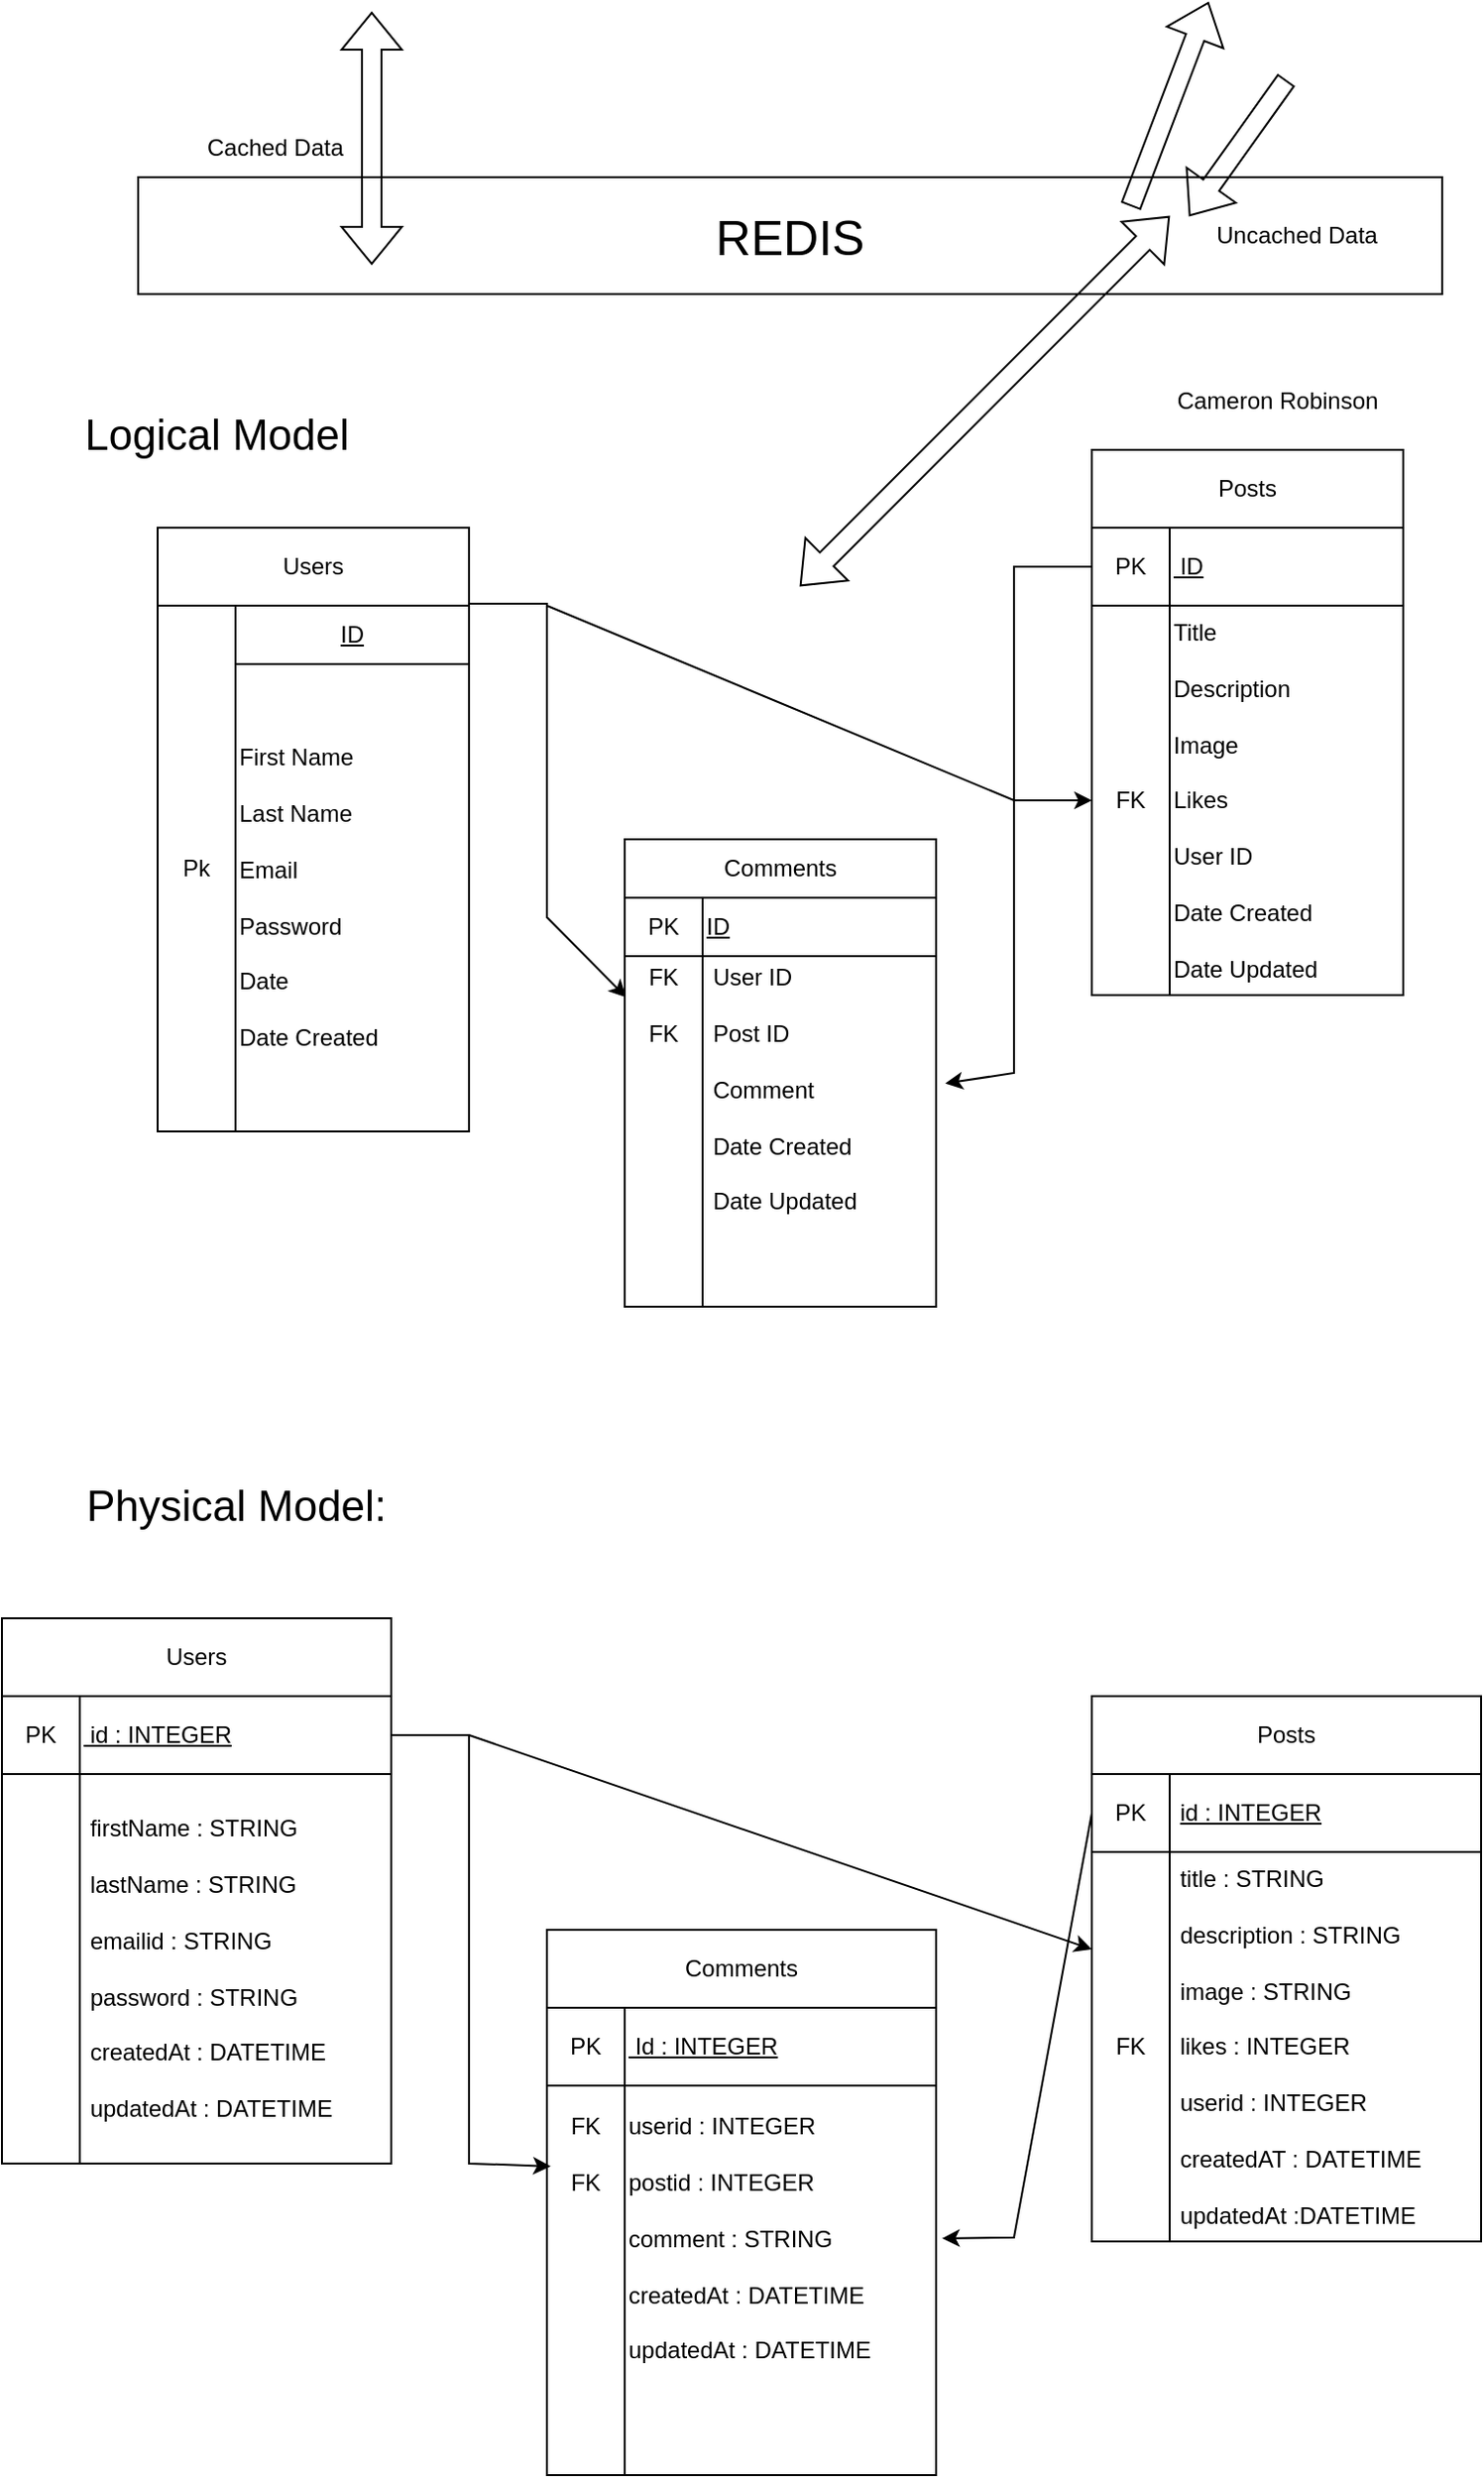 <mxfile version="26.0.16">
  <diagram name="Page-1" id="zMhB1xnqSwecc7Gtcng8">
    <mxGraphModel grid="1" page="1" gridSize="10" guides="1" tooltips="1" connect="1" arrows="1" fold="1" pageScale="1" pageWidth="850" pageHeight="1100" math="0" shadow="0">
      <root>
        <mxCell id="0" />
        <mxCell id="1" parent="0" />
        <mxCell id="NvjG8I_MkDB3gcZ2NMl_-5" value="Users" style="rounded=0;whiteSpace=wrap;html=1;" vertex="1" parent="1">
          <mxGeometry x="160" y="80" width="160" height="40" as="geometry" />
        </mxCell>
        <mxCell id="NvjG8I_MkDB3gcZ2NMl_-7" value="Pk" style="rounded=0;whiteSpace=wrap;html=1;" vertex="1" parent="1">
          <mxGeometry x="160" y="120" width="40" height="270" as="geometry" />
        </mxCell>
        <mxCell id="NvjG8I_MkDB3gcZ2NMl_-8" value="&lt;u&gt;ID&lt;/u&gt;" style="rounded=0;whiteSpace=wrap;html=1;" vertex="1" parent="1">
          <mxGeometry x="200" y="120" width="120" height="30" as="geometry" />
        </mxCell>
        <mxCell id="NvjG8I_MkDB3gcZ2NMl_-9" value="First Name&lt;div&gt;&lt;br&gt;&lt;/div&gt;&lt;div&gt;Last Name&lt;/div&gt;&lt;div&gt;&lt;br&gt;&lt;/div&gt;&lt;div&gt;Email&lt;/div&gt;&lt;div&gt;&lt;br&gt;&lt;/div&gt;&lt;div&gt;Password&lt;/div&gt;&lt;div&gt;&lt;br&gt;&lt;/div&gt;&lt;div&gt;Date&lt;/div&gt;&lt;div&gt;&lt;br&gt;&lt;/div&gt;&lt;div&gt;Date Created&lt;/div&gt;" style="rounded=0;whiteSpace=wrap;html=1;align=left;" vertex="1" parent="1">
          <mxGeometry x="200" y="150" width="120" height="240" as="geometry" />
        </mxCell>
        <mxCell id="NvjG8I_MkDB3gcZ2NMl_-10" value="" style="endArrow=classic;html=1;rounded=0;entryX=0.022;entryY=0.118;entryDx=0;entryDy=0;entryPerimeter=0;" edge="1" parent="1" target="NvjG8I_MkDB3gcZ2NMl_-14">
          <mxGeometry width="50" height="50" relative="1" as="geometry">
            <mxPoint x="320" y="119" as="sourcePoint" />
            <mxPoint x="400" y="240" as="targetPoint" />
            <Array as="points">
              <mxPoint x="360" y="119" />
              <mxPoint x="360" y="280" />
            </Array>
          </mxGeometry>
        </mxCell>
        <mxCell id="NvjG8I_MkDB3gcZ2NMl_-11" value="Comments" style="rounded=0;whiteSpace=wrap;html=1;" vertex="1" parent="1">
          <mxGeometry x="400" y="240" width="160" height="30" as="geometry" />
        </mxCell>
        <mxCell id="NvjG8I_MkDB3gcZ2NMl_-12" value="PK" style="rounded=0;whiteSpace=wrap;html=1;" vertex="1" parent="1">
          <mxGeometry x="400" y="270" width="40" height="30" as="geometry" />
        </mxCell>
        <mxCell id="NvjG8I_MkDB3gcZ2NMl_-13" value="&lt;u&gt;ID&lt;/u&gt;" style="rounded=0;whiteSpace=wrap;html=1;align=left;" vertex="1" parent="1">
          <mxGeometry x="440" y="270" width="120" height="30" as="geometry" />
        </mxCell>
        <mxCell id="NvjG8I_MkDB3gcZ2NMl_-14" value="FK&lt;div&gt;&lt;br&gt;&lt;/div&gt;&lt;div&gt;FK&lt;/div&gt;&lt;div&gt;&lt;br&gt;&lt;/div&gt;&lt;div&gt;&lt;br&gt;&lt;/div&gt;&lt;div&gt;&lt;br&gt;&lt;/div&gt;&lt;div&gt;&lt;br&gt;&lt;/div&gt;&lt;div&gt;&lt;br&gt;&lt;/div&gt;&lt;div&gt;&lt;br&gt;&lt;/div&gt;&lt;div&gt;&lt;br&gt;&lt;/div&gt;&lt;div&gt;&lt;br&gt;&lt;/div&gt;&lt;div&gt;&lt;br&gt;&lt;/div&gt;" style="rounded=0;whiteSpace=wrap;html=1;" vertex="1" parent="1">
          <mxGeometry x="400" y="300" width="40" height="180" as="geometry" />
        </mxCell>
        <mxCell id="NvjG8I_MkDB3gcZ2NMl_-17" value="&amp;nbsp;User ID&lt;div&gt;&lt;br&gt;&lt;/div&gt;&lt;div&gt;&amp;nbsp;Post ID&lt;/div&gt;&lt;div&gt;&lt;br&gt;&lt;/div&gt;&lt;div&gt;&amp;nbsp;Comment&lt;/div&gt;&lt;div&gt;&lt;br&gt;&lt;/div&gt;&lt;div&gt;&amp;nbsp;Date Created&lt;/div&gt;&lt;div&gt;&lt;br&gt;&lt;/div&gt;&lt;div&gt;&amp;nbsp;Date Updated&lt;/div&gt;&lt;div&gt;&lt;br&gt;&lt;/div&gt;&lt;div&gt;&lt;br&gt;&lt;/div&gt;&lt;div&gt;&lt;br&gt;&lt;/div&gt;" style="rounded=0;whiteSpace=wrap;html=1;align=left;" vertex="1" parent="1">
          <mxGeometry x="440" y="300" width="120" height="180" as="geometry" />
        </mxCell>
        <mxCell id="NvjG8I_MkDB3gcZ2NMl_-19" value="Posts" style="rounded=0;whiteSpace=wrap;html=1;" vertex="1" parent="1">
          <mxGeometry x="640" y="40" width="160" height="40" as="geometry" />
        </mxCell>
        <mxCell id="NvjG8I_MkDB3gcZ2NMl_-20" value="PK" style="rounded=0;whiteSpace=wrap;html=1;" vertex="1" parent="1">
          <mxGeometry x="640" y="80" width="40" height="40" as="geometry" />
        </mxCell>
        <mxCell id="NvjG8I_MkDB3gcZ2NMl_-21" value="&lt;u&gt;&amp;nbsp;ID&lt;/u&gt;" style="rounded=0;whiteSpace=wrap;html=1;align=left;" vertex="1" parent="1">
          <mxGeometry x="680" y="80" width="120" height="40" as="geometry" />
        </mxCell>
        <mxCell id="NvjG8I_MkDB3gcZ2NMl_-22" value="FK" style="rounded=0;whiteSpace=wrap;html=1;" vertex="1" parent="1">
          <mxGeometry x="640" y="120" width="40" height="200" as="geometry" />
        </mxCell>
        <mxCell id="NvjG8I_MkDB3gcZ2NMl_-23" value="Title&lt;div&gt;&lt;br&gt;&lt;/div&gt;&lt;div&gt;Description&lt;/div&gt;&lt;div&gt;&lt;br&gt;&lt;/div&gt;&lt;div&gt;Image&lt;/div&gt;&lt;div&gt;&lt;br&gt;&lt;/div&gt;&lt;div&gt;Likes&lt;/div&gt;&lt;div&gt;&lt;br&gt;&lt;/div&gt;&lt;div&gt;User ID&lt;/div&gt;&lt;div&gt;&lt;br&gt;&lt;/div&gt;&lt;div&gt;Date Created&lt;/div&gt;&lt;div&gt;&lt;br&gt;&lt;/div&gt;&lt;div&gt;Date Updated&lt;/div&gt;" style="rounded=0;whiteSpace=wrap;html=1;align=left;" vertex="1" parent="1">
          <mxGeometry x="680" y="120" width="120" height="200" as="geometry" />
        </mxCell>
        <mxCell id="NvjG8I_MkDB3gcZ2NMl_-24" value="" style="endArrow=classic;html=1;rounded=0;entryX=0;entryY=0.5;entryDx=0;entryDy=0;" edge="1" parent="1" target="NvjG8I_MkDB3gcZ2NMl_-22">
          <mxGeometry width="50" height="50" relative="1" as="geometry">
            <mxPoint x="360" y="120" as="sourcePoint" />
            <mxPoint x="600" y="200" as="targetPoint" />
            <Array as="points">
              <mxPoint x="600" y="220" />
            </Array>
          </mxGeometry>
        </mxCell>
        <mxCell id="NvjG8I_MkDB3gcZ2NMl_-26" value="" style="endArrow=classic;html=1;rounded=0;exitX=0;exitY=0.5;exitDx=0;exitDy=0;entryX=1.039;entryY=0.363;entryDx=0;entryDy=0;entryPerimeter=0;" edge="1" parent="1" source="NvjG8I_MkDB3gcZ2NMl_-20" target="NvjG8I_MkDB3gcZ2NMl_-17">
          <mxGeometry width="50" height="50" relative="1" as="geometry">
            <mxPoint x="560" y="120" as="sourcePoint" />
            <mxPoint x="590" y="260" as="targetPoint" />
            <Array as="points">
              <mxPoint x="600" y="100" />
              <mxPoint x="600" y="360" />
            </Array>
          </mxGeometry>
        </mxCell>
        <mxCell id="NvjG8I_MkDB3gcZ2NMl_-27" value="Users" style="rounded=0;whiteSpace=wrap;html=1;" vertex="1" parent="1">
          <mxGeometry x="80" y="640" width="200" height="40" as="geometry" />
        </mxCell>
        <mxCell id="NvjG8I_MkDB3gcZ2NMl_-28" value="PK" style="rounded=0;whiteSpace=wrap;html=1;" vertex="1" parent="1">
          <mxGeometry x="80" y="680" width="40" height="40" as="geometry" />
        </mxCell>
        <mxCell id="NvjG8I_MkDB3gcZ2NMl_-29" value="&lt;u&gt;&amp;nbsp;id : INTEGER&lt;/u&gt;" style="rounded=0;whiteSpace=wrap;html=1;align=left;" vertex="1" parent="1">
          <mxGeometry x="120" y="680" width="160" height="40" as="geometry" />
        </mxCell>
        <mxCell id="NvjG8I_MkDB3gcZ2NMl_-30" value="" style="rounded=0;whiteSpace=wrap;html=1;" vertex="1" parent="1">
          <mxGeometry x="80" y="720" width="40" height="200" as="geometry" />
        </mxCell>
        <mxCell id="NvjG8I_MkDB3gcZ2NMl_-31" value="&amp;nbsp;firstName : STRING&lt;div&gt;&lt;br&gt;&lt;/div&gt;&lt;div&gt;&amp;nbsp;lastName : STRING&lt;/div&gt;&lt;div&gt;&lt;br&gt;&lt;/div&gt;&lt;div&gt;&amp;nbsp;emailid : STRING&lt;/div&gt;&lt;div&gt;&lt;br&gt;&lt;/div&gt;&lt;div&gt;&amp;nbsp;password : STRING&lt;/div&gt;&lt;div&gt;&lt;br&gt;&lt;/div&gt;&lt;div&gt;&amp;nbsp;createdAt : DATETIME&lt;/div&gt;&lt;div&gt;&lt;br&gt;&lt;/div&gt;&lt;div&gt;&amp;nbsp;updatedAt : DATETIME&lt;/div&gt;" style="rounded=0;whiteSpace=wrap;html=1;align=left;" vertex="1" parent="1">
          <mxGeometry x="120" y="720" width="160" height="200" as="geometry" />
        </mxCell>
        <mxCell id="NvjG8I_MkDB3gcZ2NMl_-32" value="Comments" style="rounded=0;whiteSpace=wrap;html=1;" vertex="1" parent="1">
          <mxGeometry x="360" y="800" width="200" height="40" as="geometry" />
        </mxCell>
        <mxCell id="NvjG8I_MkDB3gcZ2NMl_-33" value="PK" style="rounded=0;whiteSpace=wrap;html=1;" vertex="1" parent="1">
          <mxGeometry x="360" y="840" width="40" height="40" as="geometry" />
        </mxCell>
        <mxCell id="NvjG8I_MkDB3gcZ2NMl_-34" value="&lt;u&gt;&amp;nbsp;Id : INTEGER&lt;/u&gt;" style="rounded=0;whiteSpace=wrap;html=1;align=left;" vertex="1" parent="1">
          <mxGeometry x="400" y="840" width="160" height="40" as="geometry" />
        </mxCell>
        <mxCell id="NvjG8I_MkDB3gcZ2NMl_-35" value="FK&lt;div&gt;&lt;br&gt;&lt;/div&gt;&lt;div&gt;FK&lt;/div&gt;&lt;div&gt;&lt;br&gt;&lt;/div&gt;&lt;div&gt;&lt;br&gt;&lt;/div&gt;&lt;div&gt;&lt;br&gt;&lt;/div&gt;&lt;div&gt;&lt;br&gt;&lt;/div&gt;&lt;div&gt;&lt;br&gt;&lt;/div&gt;&lt;div&gt;&lt;br&gt;&lt;/div&gt;&lt;div&gt;&lt;br&gt;&lt;/div&gt;&lt;div&gt;&lt;br&gt;&lt;/div&gt;&lt;div&gt;&lt;br&gt;&lt;/div&gt;" style="rounded=0;whiteSpace=wrap;html=1;" vertex="1" parent="1">
          <mxGeometry x="360" y="880" width="40" height="200" as="geometry" />
        </mxCell>
        <mxCell id="NvjG8I_MkDB3gcZ2NMl_-36" value="userid : INTEGER&lt;div&gt;&lt;br&gt;&lt;/div&gt;&lt;div&gt;postid : INTEGER&lt;/div&gt;&lt;div&gt;&lt;br&gt;&lt;/div&gt;&lt;div&gt;comment : STRING&lt;/div&gt;&lt;div&gt;&lt;br&gt;&lt;/div&gt;&lt;div&gt;createdAt : DATETIME&lt;/div&gt;&lt;div&gt;&lt;br&gt;&lt;/div&gt;&lt;div&gt;updatedAt : DATETIME&lt;/div&gt;&lt;div&gt;&lt;br&gt;&lt;/div&gt;&lt;div&gt;&lt;br&gt;&lt;/div&gt;&lt;div&gt;&lt;br&gt;&lt;/div&gt;" style="rounded=0;whiteSpace=wrap;html=1;align=left;" vertex="1" parent="1">
          <mxGeometry x="400" y="880" width="160" height="200" as="geometry" />
        </mxCell>
        <mxCell id="NvjG8I_MkDB3gcZ2NMl_-38" value="Posts" style="rounded=0;whiteSpace=wrap;html=1;" vertex="1" parent="1">
          <mxGeometry x="640" y="680" width="200" height="40" as="geometry" />
        </mxCell>
        <mxCell id="NvjG8I_MkDB3gcZ2NMl_-39" value="PK" style="rounded=0;whiteSpace=wrap;html=1;" vertex="1" parent="1">
          <mxGeometry x="640" y="720" width="40" height="40" as="geometry" />
        </mxCell>
        <mxCell id="NvjG8I_MkDB3gcZ2NMl_-40" value="&amp;nbsp;&lt;u&gt;id : INTEGER&lt;/u&gt;" style="rounded=0;whiteSpace=wrap;html=1;align=left;" vertex="1" parent="1">
          <mxGeometry x="680" y="720" width="160" height="40" as="geometry" />
        </mxCell>
        <mxCell id="NvjG8I_MkDB3gcZ2NMl_-41" value="FK" style="rounded=0;whiteSpace=wrap;html=1;" vertex="1" parent="1">
          <mxGeometry x="640" y="760" width="40" height="200" as="geometry" />
        </mxCell>
        <mxCell id="NvjG8I_MkDB3gcZ2NMl_-43" value="&amp;nbsp;title : STRING&lt;div&gt;&lt;br&gt;&lt;/div&gt;&lt;div&gt;&amp;nbsp;description : STRING&lt;/div&gt;&lt;div&gt;&lt;br&gt;&lt;/div&gt;&lt;div&gt;&amp;nbsp;image : STRING&lt;/div&gt;&lt;div&gt;&lt;br&gt;&lt;/div&gt;&lt;div&gt;&amp;nbsp;likes : INTEGER&lt;/div&gt;&lt;div&gt;&amp;nbsp;&lt;/div&gt;&lt;div&gt;&amp;nbsp;userid : INTEGER&lt;/div&gt;&lt;div&gt;&lt;br&gt;&lt;/div&gt;&lt;div&gt;&amp;nbsp;createdAT : DATETIME&lt;/div&gt;&lt;div&gt;&lt;br&gt;&lt;/div&gt;&lt;div&gt;&amp;nbsp;updatedAt :DATETIME&lt;/div&gt;" style="rounded=0;whiteSpace=wrap;html=1;align=left;" vertex="1" parent="1">
          <mxGeometry x="680" y="760" width="160" height="200" as="geometry" />
        </mxCell>
        <mxCell id="NvjG8I_MkDB3gcZ2NMl_-44" value="" style="endArrow=classic;html=1;rounded=0;exitX=1;exitY=0.5;exitDx=0;exitDy=0;entryX=0.049;entryY=0.207;entryDx=0;entryDy=0;entryPerimeter=0;" edge="1" parent="1" source="NvjG8I_MkDB3gcZ2NMl_-29" target="NvjG8I_MkDB3gcZ2NMl_-35">
          <mxGeometry width="50" height="50" relative="1" as="geometry">
            <mxPoint x="280" y="840" as="sourcePoint" />
            <mxPoint x="330" y="790" as="targetPoint" />
            <Array as="points">
              <mxPoint x="320" y="700" />
              <mxPoint x="320" y="920" />
            </Array>
          </mxGeometry>
        </mxCell>
        <mxCell id="NvjG8I_MkDB3gcZ2NMl_-45" value="" style="endArrow=classic;html=1;rounded=0;entryX=0;entryY=0.25;entryDx=0;entryDy=0;" edge="1" parent="1" target="NvjG8I_MkDB3gcZ2NMl_-41">
          <mxGeometry width="50" height="50" relative="1" as="geometry">
            <mxPoint x="320" y="700" as="sourcePoint" />
            <mxPoint x="500" y="830" as="targetPoint" />
          </mxGeometry>
        </mxCell>
        <mxCell id="NvjG8I_MkDB3gcZ2NMl_-46" value="" style="endArrow=classic;html=1;rounded=0;exitX=0;exitY=0.5;exitDx=0;exitDy=0;entryX=1.019;entryY=0.392;entryDx=0;entryDy=0;entryPerimeter=0;" edge="1" parent="1" source="NvjG8I_MkDB3gcZ2NMl_-39" target="NvjG8I_MkDB3gcZ2NMl_-36">
          <mxGeometry width="50" height="50" relative="1" as="geometry">
            <mxPoint x="530" y="880" as="sourcePoint" />
            <mxPoint x="580" y="830" as="targetPoint" />
            <Array as="points">
              <mxPoint x="600" y="958" />
            </Array>
          </mxGeometry>
        </mxCell>
        <mxCell id="NvjG8I_MkDB3gcZ2NMl_-47" value="&lt;font style=&quot;font-size: 22px;&quot;&gt;Physical Model:&lt;/font&gt;" style="text;html=1;align=center;verticalAlign=middle;resizable=0;points=[];autosize=1;strokeColor=none;fillColor=none;" vertex="1" parent="1">
          <mxGeometry x="110" y="563" width="180" height="40" as="geometry" />
        </mxCell>
        <mxCell id="NvjG8I_MkDB3gcZ2NMl_-48" value="&lt;font style=&quot;font-size: 22px;&quot;&gt;Logical Model&lt;/font&gt;" style="text;html=1;align=center;verticalAlign=middle;resizable=0;points=[];autosize=1;strokeColor=none;fillColor=none;" vertex="1" parent="1">
          <mxGeometry x="110" y="13" width="160" height="40" as="geometry" />
        </mxCell>
        <mxCell id="NvjG8I_MkDB3gcZ2NMl_-49" value="Cameron Robinson" style="text;html=1;align=center;verticalAlign=middle;resizable=0;points=[];autosize=1;strokeColor=none;fillColor=none;" vertex="1" parent="1">
          <mxGeometry x="670" width="130" height="30" as="geometry" />
        </mxCell>
        <mxCell id="NvjG8I_MkDB3gcZ2NMl_-51" value="&lt;font style=&quot;font-size: 25px;&quot;&gt;REDIS&lt;/font&gt;" style="rounded=0;whiteSpace=wrap;html=1;" vertex="1" parent="1">
          <mxGeometry x="150" y="-100" width="670" height="60" as="geometry" />
        </mxCell>
        <mxCell id="NvjG8I_MkDB3gcZ2NMl_-52" value="Cached Data" style="text;html=1;align=center;verticalAlign=middle;resizable=0;points=[];autosize=1;strokeColor=none;fillColor=none;" vertex="1" parent="1">
          <mxGeometry x="175" y="-130" width="90" height="30" as="geometry" />
        </mxCell>
        <mxCell id="NvjG8I_MkDB3gcZ2NMl_-53" value="Uncached Data" style="text;html=1;align=center;verticalAlign=middle;resizable=0;points=[];autosize=1;strokeColor=none;fillColor=none;" vertex="1" parent="1">
          <mxGeometry x="690" y="-85" width="110" height="30" as="geometry" />
        </mxCell>
        <mxCell id="NvjG8I_MkDB3gcZ2NMl_-56" value="" style="shape=flexArrow;endArrow=classic;startArrow=classic;html=1;rounded=0;" edge="1" parent="1">
          <mxGeometry width="100" height="100" relative="1" as="geometry">
            <mxPoint x="490" y="110" as="sourcePoint" />
            <mxPoint x="680" y="-80" as="targetPoint" />
          </mxGeometry>
        </mxCell>
        <mxCell id="NvjG8I_MkDB3gcZ2NMl_-57" value="" style="shape=flexArrow;endArrow=classic;html=1;rounded=0;" edge="1" parent="1">
          <mxGeometry width="50" height="50" relative="1" as="geometry">
            <mxPoint x="660" y="-85" as="sourcePoint" />
            <mxPoint x="700" y="-190" as="targetPoint" />
          </mxGeometry>
        </mxCell>
        <mxCell id="NvjG8I_MkDB3gcZ2NMl_-58" value="" style="shape=flexArrow;endArrow=classic;html=1;rounded=0;" edge="1" parent="1">
          <mxGeometry width="50" height="50" relative="1" as="geometry">
            <mxPoint x="740" y="-150" as="sourcePoint" />
            <mxPoint x="690" y="-80" as="targetPoint" />
          </mxGeometry>
        </mxCell>
        <mxCell id="NvjG8I_MkDB3gcZ2NMl_-59" value="" style="shape=flexArrow;endArrow=classic;startArrow=classic;html=1;rounded=0;" edge="1" parent="1">
          <mxGeometry width="100" height="100" relative="1" as="geometry">
            <mxPoint x="270" y="-55" as="sourcePoint" />
            <mxPoint x="270" y="-185" as="targetPoint" />
          </mxGeometry>
        </mxCell>
      </root>
    </mxGraphModel>
  </diagram>
</mxfile>

